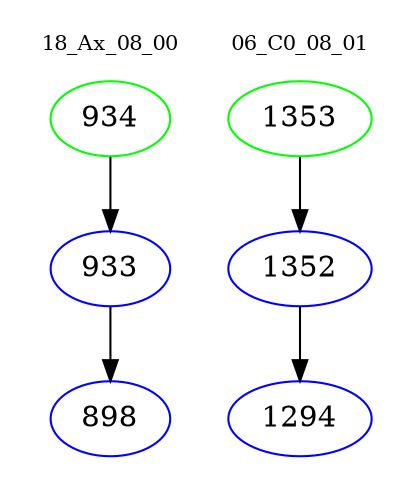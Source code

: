 digraph{
subgraph cluster_0 {
color = white
label = "18_Ax_08_00";
fontsize=10;
T0_934 [label="934", color="green"]
T0_934 -> T0_933 [color="black"]
T0_933 [label="933", color="blue"]
T0_933 -> T0_898 [color="black"]
T0_898 [label="898", color="blue"]
}
subgraph cluster_1 {
color = white
label = "06_C0_08_01";
fontsize=10;
T1_1353 [label="1353", color="green"]
T1_1353 -> T1_1352 [color="black"]
T1_1352 [label="1352", color="blue"]
T1_1352 -> T1_1294 [color="black"]
T1_1294 [label="1294", color="blue"]
}
}
